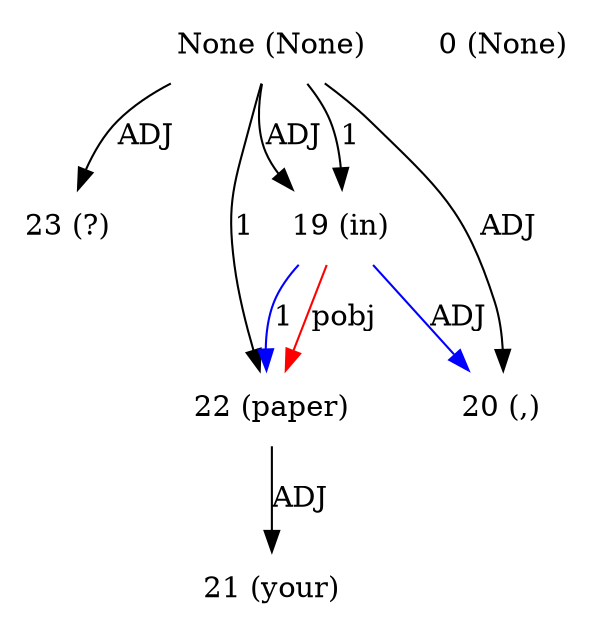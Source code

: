 digraph G{
edge [dir=forward]
node [shape=plaintext]

None [label="None (None)"]
None -> 23 [label="ADJ"]
None [label="None (None)"]
None -> 19 [label="1"]
None [label="None (None)"]
None -> 22 [label="1"]
None -> 19 [label="ADJ"]
None -> 20 [label="ADJ"]
0 [label="0 (None)"]
19 [label="19 (in)"]
19 -> 22 [label="1", color="blue"]
19 -> 20 [label="ADJ", color="blue"]
20 [label="20 (,)"]
21 [label="21 (your)"]
22 [label="22 (paper)"]
19 -> 22 [label="pobj", color="red"]
22 -> 21 [label="ADJ"]
23 [label="23 (?)"]
}

